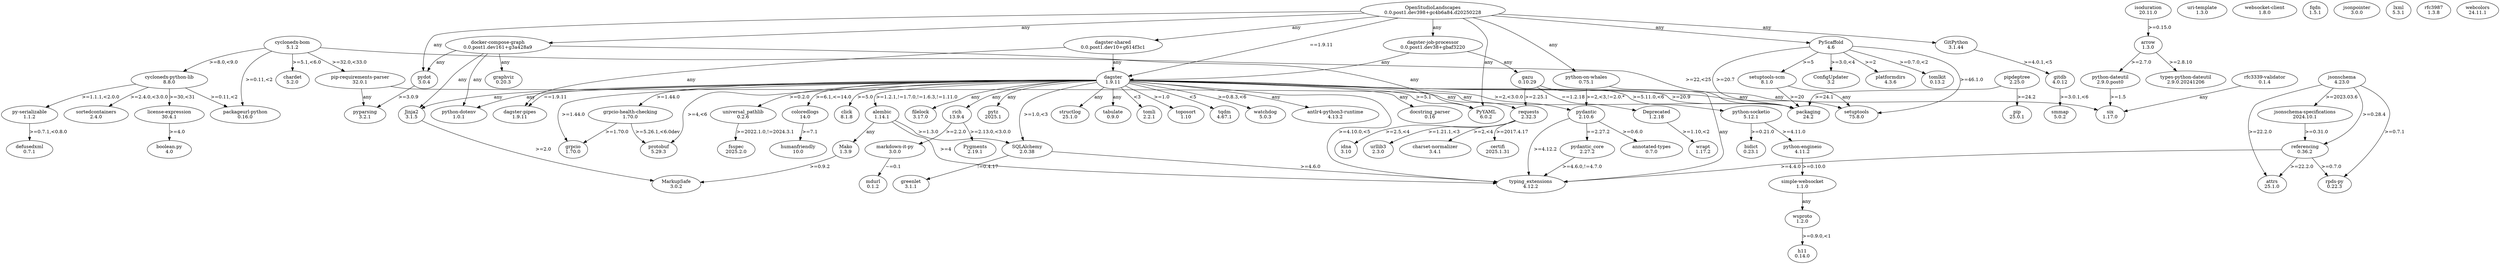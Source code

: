 digraph {
	"annotated-types" [label="annotated-types\n0.7.0"]
	"antlr4-python3-runtime" [label="antlr4-python3-runtime\n4.13.2"]
	"boolean-py" [label="boolean.py\n4.0"]
	"charset-normalizer" [label="charset-normalizer\n3.4.1"]
	"cyclonedx-bom" -> "cyclonedx-python-lib" [label=">=8.0,<9.0"]
	"cyclonedx-bom" -> "packageurl-python" [label=">=0.11,<2"]
	"cyclonedx-bom" -> "pip-requirements-parser" [label=">=32.0,<33.0"]
	"cyclonedx-bom" -> chardet [label=">=5.1,<6.0"]
	"cyclonedx-bom" -> packaging [label=">=22,<25"]
	"cyclonedx-bom" [label="cyclonedx-bom\n5.1.2"]
	"cyclonedx-python-lib" -> "license-expression" [label=">=30,<31"]
	"cyclonedx-python-lib" -> "packageurl-python" [label=">=0.11,<2"]
	"cyclonedx-python-lib" -> "py-serializable" [label=">=1.1.1,<2.0.0"]
	"cyclonedx-python-lib" -> sortedcontainers [label=">=2.4.0,<3.0.0"]
	"cyclonedx-python-lib" [label="cyclonedx-python-lib\n8.8.0"]
	"dagster-job-processor" -> dagster [label=any]
	"dagster-job-processor" -> gazu [label=any]
	"dagster-job-processor" [label="dagster-job-processor\n0.0.post1.dev38+gbaf3220"]
	"dagster-pipes" [label="dagster-pipes\n1.9.11"]
	"dagster-shared" -> "dagster-pipes" [label=any]
	"dagster-shared" -> dagster [label=any]
	"dagster-shared" [label="dagster-shared\n0.0.post1.dev10+g614f3c1"]
	"docker-compose-graph" -> "python-dotenv" [label=any]
	"docker-compose-graph" -> graphviz [label=any]
	"docker-compose-graph" -> jinja2 [label=any]
	"docker-compose-graph" -> pydot [label=any]
	"docker-compose-graph" -> pyyaml [label=any]
	"docker-compose-graph" [label="docker-compose-graph\n0.0.post1.dev161+g3a428a9"]
	"docstring-parser" [label="docstring_parser\n0.16"]
	"grpcio-health-checking" -> grpcio [label=">=1.70.0"]
	"grpcio-health-checking" -> protobuf [label=">=5.26.1,<6.0dev"]
	"grpcio-health-checking" [label="grpcio-health-checking\n1.70.0"]
	"jsonschema-specifications" -> referencing [label=">=0.31.0"]
	"jsonschema-specifications" [label="jsonschema-specifications\n2024.10.1"]
	"license-expression" -> "boolean-py" [label=">=4.0"]
	"license-expression" [label="license-expression\n30.4.1"]
	"markdown-it-py" -> mdurl [label="~=0.1"]
	"markdown-it-py" [label="markdown-it-py\n3.0.0"]
	"packageurl-python" [label="packageurl-python\n0.16.0"]
	"pip-requirements-parser" -> packaging [label=any]
	"pip-requirements-parser" -> pyparsing [label=any]
	"pip-requirements-parser" [label="pip-requirements-parser\n32.0.1"]
	"py-serializable" -> defusedxml [label=">=0.7.1,<0.8.0"]
	"py-serializable" [label="py-serializable\n1.1.2"]
	"pydantic-core" -> "typing-extensions" [label=">=4.6.0,!=4.7.0"]
	"pydantic-core" [label="pydantic_core\n2.27.2"]
	"python-dateutil" -> six [label=">=1.5"]
	"python-dateutil" [label="python-dateutil\n2.9.0.post0"]
	"python-dotenv" [label="python-dotenv\n1.0.1"]
	"python-engineio" -> "simple-websocket" [label=">=0.10.0"]
	"python-engineio" [label="python-engineio\n4.11.2"]
	"python-on-whales" -> "typing-extensions" [label=any]
	"python-on-whales" -> pydantic [label=">=2,<3,!=2.0.*"]
	"python-on-whales" [label="python-on-whales\n0.75.1"]
	"python-socketio" -> "python-engineio" [label=">=4.11.0"]
	"python-socketio" -> bidict [label=">=0.21.0"]
	"python-socketio" [label="python-socketio\n5.12.1"]
	"rfc3339-validator" -> six [label=any]
	"rfc3339-validator" [label="rfc3339-validator\n0.1.4"]
	"rpds-py" [label="rpds-py\n0.22.3"]
	"setuptools-scm" -> packaging [label=">=20"]
	"setuptools-scm" -> setuptools [label=any]
	"setuptools-scm" [label="setuptools-scm\n8.1.0"]
	"simple-websocket" -> wsproto [label=any]
	"simple-websocket" [label="simple-websocket\n1.1.0"]
	"types-python-dateutil" [label="types-python-dateutil\n2.9.0.20241206"]
	"typing-extensions" [label="typing_extensions\n4.12.2"]
	"universal-pathlib" -> fsspec [label=">=2022.1.0,!=2024.3.1"]
	"universal-pathlib" [label="universal_pathlib\n0.2.6"]
	"uri-template" [label="uri-template\n1.3.0"]
	"websocket-client" [label="websocket-client\n1.8.0"]
	alembic -> "typing-extensions" [label=">=4"]
	alembic -> mako [label=any]
	alembic -> sqlalchemy [label=">=1.3.0"]
	alembic [label="alembic\n1.14.1"]
	arrow -> "python-dateutil" [label=">=2.7.0"]
	arrow -> "types-python-dateutil" [label=">=2.8.10"]
	arrow [label="arrow\n1.3.0"]
	attrs [label="attrs\n25.1.0"]
	bidict [label="bidict\n0.23.1"]
	certifi [label="certifi\n2025.1.31"]
	chardet [label="chardet\n5.2.0"]
	click [label="click\n8.1.8"]
	coloredlogs -> humanfriendly [label=">=7.1"]
	coloredlogs [label="coloredlogs\n14.0"]
	configupdater [label="ConfigUpdater\n3.2"]
	dagster -> "antlr4-python3-runtime" [label=any]
	dagster -> "dagster-pipes" [label="==1.9.11"]
	dagster -> "docstring-parser" [label=any]
	dagster -> "grpcio-health-checking" [label=">=1.44.0"]
	dagster -> "python-dotenv" [label=any]
	dagster -> "typing-extensions" [label=">=4.10.0,<5"]
	dagster -> "universal-pathlib" [label=">=0.2.0"]
	dagster -> alembic [label=">=1.2.1,!=1.7.0,!=1.6.3,!=1.11.0"]
	dagster -> click [label=">=5.0"]
	dagster -> coloredlogs [label=">=6.1,<=14.0"]
	dagster -> filelock [label=any]
	dagster -> grpcio [label=">=1.44.0"]
	dagster -> jinja2 [label=any]
	dagster -> packaging [label=">=20.9"]
	dagster -> protobuf [label=">=4,<6"]
	dagster -> pydantic [label=">=2,<3.0.0"]
	dagster -> pytz [label=any]
	dagster -> pyyaml [label=">=5.1"]
	dagster -> requests [label=any]
	dagster -> rich [label=any]
	dagster -> setuptools [label=any]
	dagster -> six [label=any]
	dagster -> sqlalchemy [label=">=1.0,<3"]
	dagster -> structlog [label=any]
	dagster -> tabulate [label=any]
	dagster -> tomli [label="<3"]
	dagster -> toposort [label=">=1.0"]
	dagster -> tqdm [label="<5"]
	dagster -> watchdog [label=">=0.8.3,<6"]
	dagster [label="dagster\n1.9.11"]
	defusedxml [label="defusedxml\n0.7.1"]
	deprecated -> wrapt [label=">=1.10,<2"]
	deprecated [label="Deprecated\n1.2.18"]
	filelock [label="filelock\n3.17.0"]
	fqdn [label="fqdn\n1.5.1"]
	fsspec [label="fsspec\n2025.2.0"]
	gazu -> "python-socketio" [label=">=5.11.0,<6"]
	gazu -> deprecated [label="==1.2.18"]
	gazu -> requests [label=">=2.25.1"]
	gazu [label="gazu\n0.10.29"]
	gitdb -> smmap [label=">=3.0.1,<6"]
	gitdb [label="gitdb\n4.0.12"]
	gitpython -> gitdb [label=">=4.0.1,<5"]
	gitpython [label="GitPython\n3.1.44"]
	graphviz [label="graphviz\n0.20.3"]
	greenlet [label="greenlet\n3.1.1"]
	grpcio [label="grpcio\n1.70.0"]
	h11 [label="h11\n0.14.0"]
	humanfriendly [label="humanfriendly\n10.0"]
	idna [label="idna\n3.10"]
	isoduration -> arrow [label=">=0.15.0"]
	isoduration [label="isoduration\n20.11.0"]
	jinja2 -> markupsafe [label=">=2.0"]
	jinja2 [label="Jinja2\n3.1.5"]
	jsonpointer [label="jsonpointer\n3.0.0"]
	jsonschema -> "jsonschema-specifications" [label=">=2023.03.6"]
	jsonschema -> "rpds-py" [label=">=0.7.1"]
	jsonschema -> attrs [label=">=22.2.0"]
	jsonschema -> referencing [label=">=0.28.4"]
	jsonschema [label="jsonschema\n4.23.0"]
	lxml [label="lxml\n5.3.1"]
	mako -> markupsafe [label=">=0.9.2"]
	mako [label="Mako\n1.3.9"]
	markupsafe [label="MarkupSafe\n3.0.2"]
	mdurl [label="mdurl\n0.1.2"]
	openstudiolandscapes -> "dagster-job-processor" [label=any]
	openstudiolandscapes -> "dagster-shared" [label=any]
	openstudiolandscapes -> "docker-compose-graph" [label=any]
	openstudiolandscapes -> "python-on-whales" [label=any]
	openstudiolandscapes -> dagster [label="==1.9.11"]
	openstudiolandscapes -> gitpython [label=any]
	openstudiolandscapes -> pydot [label=any]
	openstudiolandscapes -> pyscaffold [label=any]
	openstudiolandscapes -> pyyaml [label=any]
	openstudiolandscapes [label="OpenStudioLandscapes\n0.0.post1.dev398+gc4b6a84.d20250228"]
	packaging [label="packaging\n24.2"]
	pip [label="pip\n25.0.1"]
	pipdeptree -> packaging [label=">=24.1"]
	pipdeptree -> pip [label=">=24.2"]
	pipdeptree [label="pipdeptree\n2.25.0"]
	platformdirs [label="platformdirs\n4.3.6"]
	protobuf [label="protobuf\n5.29.3"]
	pydantic -> "annotated-types" [label=">=0.6.0"]
	pydantic -> "pydantic-core" [label="==2.27.2"]
	pydantic -> "typing-extensions" [label=">=4.12.2"]
	pydantic [label="pydantic\n2.10.6"]
	pydot -> pyparsing [label=">=3.0.9"]
	pydot [label="pydot\n3.0.4"]
	pygments [label="Pygments\n2.19.1"]
	pyparsing [label="pyparsing\n3.2.1"]
	pyscaffold -> "setuptools-scm" [label=">=5"]
	pyscaffold -> configupdater [label=">=3.0,<4"]
	pyscaffold -> packaging [label=">=20.7"]
	pyscaffold -> platformdirs [label=">=2"]
	pyscaffold -> setuptools [label=">=46.1.0"]
	pyscaffold -> tomlkit [label=">=0.7.0,<2"]
	pyscaffold [label="PyScaffold\n4.6"]
	pytz [label="pytz\n2025.1"]
	pyyaml [label="PyYAML\n6.0.2"]
	referencing -> "rpds-py" [label=">=0.7.0"]
	referencing -> "typing-extensions" [label=">=4.4.0"]
	referencing -> attrs [label=">=22.2.0"]
	referencing [label="referencing\n0.36.2"]
	requests -> "charset-normalizer" [label=">=2,<4"]
	requests -> certifi [label=">=2017.4.17"]
	requests -> idna [label=">=2.5,<4"]
	requests -> urllib3 [label=">=1.21.1,<3"]
	requests [label="requests\n2.32.3"]
	rfc3987 [label="rfc3987\n1.3.8"]
	rich -> "markdown-it-py" [label=">=2.2.0"]
	rich -> pygments [label=">=2.13.0,<3.0.0"]
	rich [label="rich\n13.9.4"]
	setuptools [label="setuptools\n75.8.0"]
	six [label="six\n1.17.0"]
	smmap [label="smmap\n5.0.2"]
	sortedcontainers [label="sortedcontainers\n2.4.0"]
	sqlalchemy -> "typing-extensions" [label=">=4.6.0"]
	sqlalchemy -> greenlet [label="!=0.4.17"]
	sqlalchemy [label="SQLAlchemy\n2.0.38"]
	structlog [label="structlog\n25.1.0"]
	tabulate [label="tabulate\n0.9.0"]
	tomli [label="tomli\n2.2.1"]
	tomlkit [label="tomlkit\n0.13.2"]
	toposort [label="toposort\n1.10"]
	tqdm [label="tqdm\n4.67.1"]
	urllib3 [label="urllib3\n2.3.0"]
	watchdog [label="watchdog\n5.0.3"]
	webcolors [label="webcolors\n24.11.1"]
	wrapt [label="wrapt\n1.17.2"]
	wsproto -> h11 [label=">=0.9.0,<1"]
	wsproto [label="wsproto\n1.2.0"]
}

